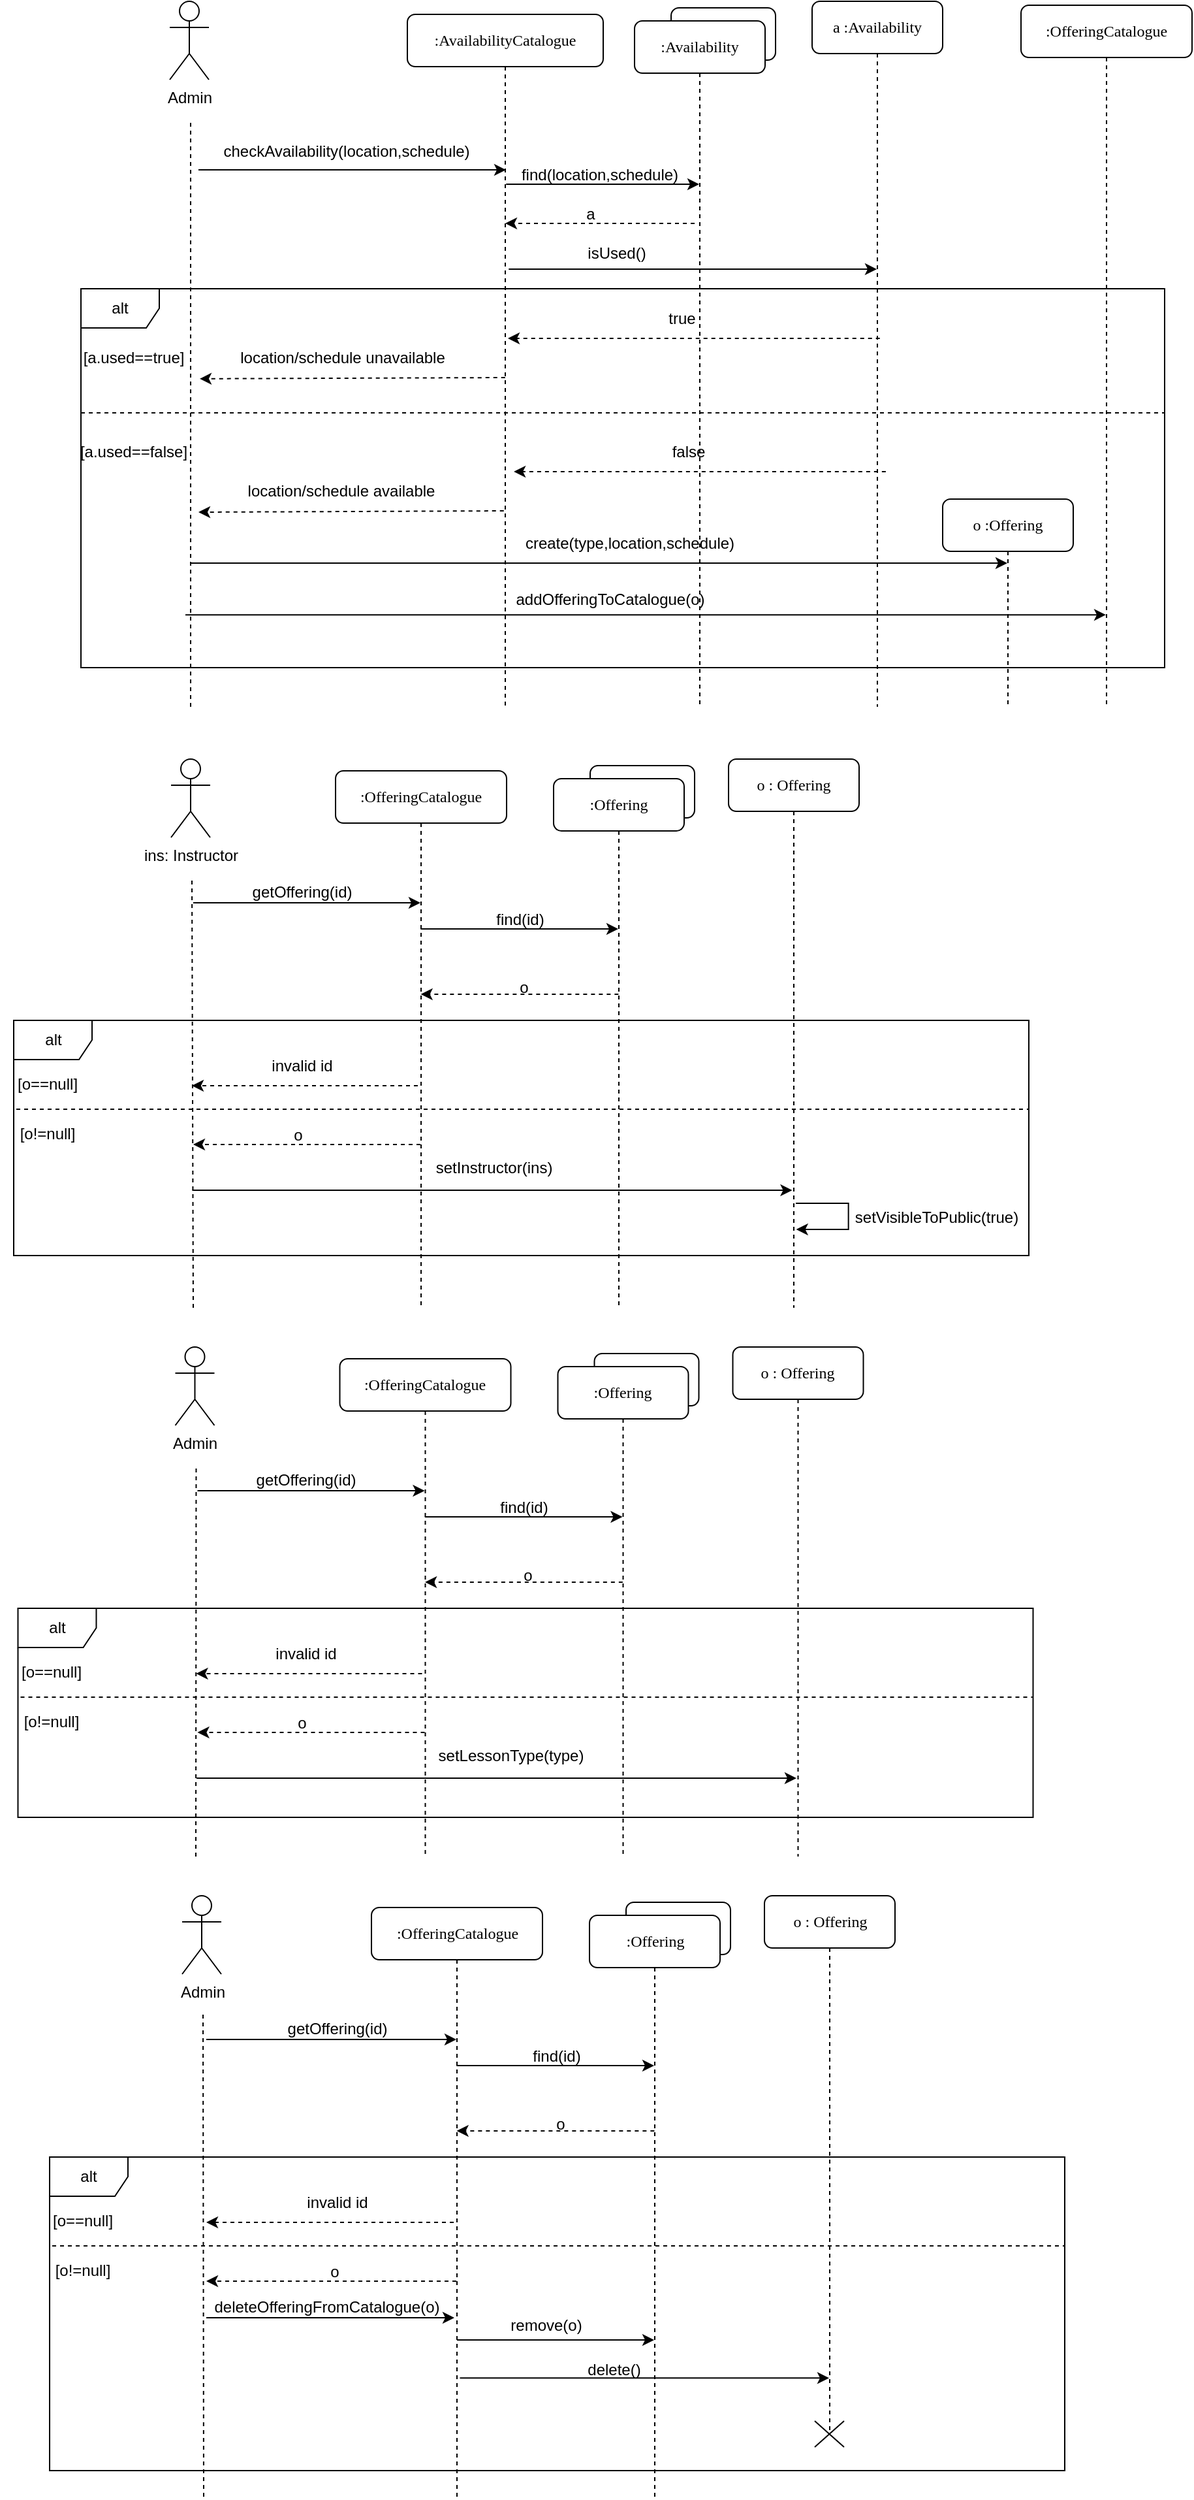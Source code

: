 <mxfile version="24.7.17">
  <diagram name="Page-1" id="13e1069c-82ec-6db2-03f1-153e76fe0fe0">
    <mxGraphModel dx="1195" dy="2403" grid="1" gridSize="10" guides="1" tooltips="1" connect="1" arrows="1" fold="1" page="1" pageScale="1" pageWidth="1100" pageHeight="850" background="none" math="0" shadow="0">
      <root>
        <mxCell id="0" />
        <mxCell id="1" parent="0" />
        <mxCell id="7baba1c4bc27f4b0-4" value=":AvailabilityCatalogue" style="shape=umlLifeline;perimeter=lifelinePerimeter;whiteSpace=wrap;html=1;container=1;collapsible=0;recursiveResize=0;outlineConnect=0;rounded=1;shadow=0;comic=0;labelBackgroundColor=none;strokeWidth=1;fontFamily=Verdana;fontSize=12;align=center;" parent="1" vertex="1">
          <mxGeometry x="364" y="-1666" width="150" height="530" as="geometry" />
        </mxCell>
        <mxCell id="giZi3sO-TTmVDWN61RLp-139" value="" style="endArrow=classic;html=1;rounded=0;" edge="1" parent="7baba1c4bc27f4b0-4">
          <mxGeometry width="50" height="50" relative="1" as="geometry">
            <mxPoint x="-160" y="119" as="sourcePoint" />
            <mxPoint x="75.5" y="119" as="targetPoint" />
          </mxGeometry>
        </mxCell>
        <mxCell id="giZi3sO-TTmVDWN61RLp-141" value="" style="endArrow=classic;html=1;rounded=0;" edge="1" parent="7baba1c4bc27f4b0-4" target="giZi3sO-TTmVDWN61RLp-132">
          <mxGeometry width="50" height="50" relative="1" as="geometry">
            <mxPoint x="75.63" y="130" as="sourcePoint" />
            <mxPoint x="230" y="130" as="targetPoint" />
          </mxGeometry>
        </mxCell>
        <mxCell id="giZi3sO-TTmVDWN61RLp-149" value="alt" style="shape=umlFrame;whiteSpace=wrap;html=1;pointerEvents=0;" vertex="1" parent="7baba1c4bc27f4b0-4">
          <mxGeometry x="-250" y="210" width="830" height="290" as="geometry" />
        </mxCell>
        <mxCell id="giZi3sO-TTmVDWN61RLp-150" value="[a.used==true]" style="text;html=1;align=center;verticalAlign=middle;resizable=0;points=[];autosize=1;strokeColor=none;fillColor=none;" vertex="1" parent="7baba1c4bc27f4b0-4">
          <mxGeometry x="-260" y="248" width="100" height="30" as="geometry" />
        </mxCell>
        <mxCell id="giZi3sO-TTmVDWN61RLp-153" value="" style="endArrow=classic;html=1;rounded=0;dashed=1;entryX=1.01;entryY=1.03;entryDx=0;entryDy=0;entryPerimeter=0;" edge="1" parent="7baba1c4bc27f4b0-4" target="giZi3sO-TTmVDWN61RLp-150">
          <mxGeometry width="50" height="50" relative="1" as="geometry">
            <mxPoint x="74.87" y="278" as="sourcePoint" />
            <mxPoint x="-160" y="280" as="targetPoint" />
          </mxGeometry>
        </mxCell>
        <mxCell id="giZi3sO-TTmVDWN61RLp-157" value="[a.used==false]" style="text;html=1;align=center;verticalAlign=middle;resizable=0;points=[];autosize=1;strokeColor=none;fillColor=none;" vertex="1" parent="7baba1c4bc27f4b0-4">
          <mxGeometry x="-265" y="320" width="110" height="30" as="geometry" />
        </mxCell>
        <mxCell id="giZi3sO-TTmVDWN61RLp-154" value="location/schedule unavailable" style="text;html=1;align=center;verticalAlign=middle;resizable=0;points=[];autosize=1;strokeColor=none;fillColor=none;" vertex="1" parent="7baba1c4bc27f4b0-4">
          <mxGeometry x="-140" y="248" width="180" height="30" as="geometry" />
        </mxCell>
        <mxCell id="giZi3sO-TTmVDWN61RLp-161" value="" style="endArrow=classic;html=1;rounded=0;dashed=1;entryX=1.01;entryY=1.03;entryDx=0;entryDy=0;entryPerimeter=0;" edge="1" parent="7baba1c4bc27f4b0-4">
          <mxGeometry width="50" height="50" relative="1" as="geometry">
            <mxPoint x="73.87" y="380" as="sourcePoint" />
            <mxPoint x="-160" y="381" as="targetPoint" />
          </mxGeometry>
        </mxCell>
        <mxCell id="giZi3sO-TTmVDWN61RLp-162" value="location/schedule available" style="text;html=1;align=center;verticalAlign=middle;resizable=0;points=[];autosize=1;strokeColor=none;fillColor=none;" vertex="1" parent="7baba1c4bc27f4b0-4">
          <mxGeometry x="-136" y="350" width="170" height="30" as="geometry" />
        </mxCell>
        <mxCell id="giZi3sO-TTmVDWN61RLp-165" value="" style="endArrow=classic;html=1;rounded=0;" edge="1" parent="7baba1c4bc27f4b0-4" target="giZi3sO-TTmVDWN61RLp-137">
          <mxGeometry width="50" height="50" relative="1" as="geometry">
            <mxPoint x="-170" y="459.573" as="sourcePoint" />
            <mxPoint x="492" y="459.57" as="targetPoint" />
          </mxGeometry>
        </mxCell>
        <mxCell id="giZi3sO-TTmVDWN61RLp-137" value=":OfferingCatalogue" style="shape=umlLifeline;perimeter=lifelinePerimeter;whiteSpace=wrap;html=1;container=1;collapsible=0;recursiveResize=0;outlineConnect=0;rounded=1;shadow=0;comic=0;labelBackgroundColor=none;strokeWidth=1;fontFamily=Verdana;fontSize=12;align=center;" vertex="1" parent="7baba1c4bc27f4b0-4">
          <mxGeometry x="470" y="-7" width="131" height="537" as="geometry" />
        </mxCell>
        <mxCell id="giZi3sO-TTmVDWN61RLp-136" value="o :Offering" style="shape=umlLifeline;perimeter=lifelinePerimeter;whiteSpace=wrap;html=1;container=1;collapsible=0;recursiveResize=0;outlineConnect=0;rounded=1;shadow=0;comic=0;labelBackgroundColor=none;strokeWidth=1;fontFamily=Verdana;fontSize=12;align=center;" vertex="1" parent="7baba1c4bc27f4b0-4">
          <mxGeometry x="410" y="371" width="100" height="159" as="geometry" />
        </mxCell>
        <mxCell id="Fx4KbVEXu6mlI82oyd68-8" value="" style="endArrow=none;dashed=1;html=1;rounded=0;" parent="1" source="Fx4KbVEXu6mlI82oyd68-10" edge="1">
          <mxGeometry width="50" height="50" relative="1" as="geometry">
            <mxPoint x="189" y="-1246" as="sourcePoint" />
            <mxPoint x="189" y="-1616" as="targetPoint" />
          </mxGeometry>
        </mxCell>
        <mxCell id="Fx4KbVEXu6mlI82oyd68-9" value="" style="endArrow=none;dashed=1;html=1;rounded=0;" parent="1" edge="1">
          <mxGeometry width="50" height="50" relative="1" as="geometry">
            <mxPoint x="198" y="-1136" as="sourcePoint" />
            <mxPoint x="198" y="-1586" as="targetPoint" />
          </mxGeometry>
        </mxCell>
        <mxCell id="Fx4KbVEXu6mlI82oyd68-10" value="Admin" style="shape=umlActor;verticalLabelPosition=bottom;verticalAlign=top;html=1;outlineConnect=0;" parent="1" vertex="1">
          <mxGeometry x="182" y="-1676" width="30" height="60" as="geometry" />
        </mxCell>
        <mxCell id="giZi3sO-TTmVDWN61RLp-113" value="" style="endArrow=none;dashed=1;html=1;rounded=0;" edge="1" parent="1">
          <mxGeometry width="50" height="50" relative="1" as="geometry">
            <mxPoint x="184" y="-1136" as="sourcePoint" />
            <mxPoint x="184" y="-1136" as="targetPoint" />
          </mxGeometry>
        </mxCell>
        <mxCell id="giZi3sO-TTmVDWN61RLp-133" value="a :Availability" style="shape=umlLifeline;perimeter=lifelinePerimeter;whiteSpace=wrap;html=1;container=1;collapsible=0;recursiveResize=0;outlineConnect=0;rounded=1;shadow=0;comic=0;labelBackgroundColor=none;strokeWidth=1;fontFamily=Verdana;fontSize=12;align=center;" vertex="1" parent="1">
          <mxGeometry x="674" y="-1676" width="100" height="540" as="geometry" />
        </mxCell>
        <mxCell id="giZi3sO-TTmVDWN61RLp-140" value="checkAvailability(location,schedule)" style="text;html=1;align=center;verticalAlign=middle;resizable=0;points=[];autosize=1;strokeColor=none;fillColor=none;" vertex="1" parent="1">
          <mxGeometry x="212" y="-1576" width="210" height="30" as="geometry" />
        </mxCell>
        <mxCell id="giZi3sO-TTmVDWN61RLp-142" value="find(location,schedule)" style="text;html=1;align=center;verticalAlign=middle;resizable=0;points=[];autosize=1;strokeColor=none;fillColor=none;" vertex="1" parent="1">
          <mxGeometry x="441" y="-1558" width="140" height="30" as="geometry" />
        </mxCell>
        <mxCell id="giZi3sO-TTmVDWN61RLp-143" value="" style="endArrow=classic;html=1;rounded=0;dashed=1;" edge="1" parent="1" target="7baba1c4bc27f4b0-4">
          <mxGeometry width="50" height="50" relative="1" as="geometry">
            <mxPoint x="584" y="-1506" as="sourcePoint" />
            <mxPoint x="352.5" y="-1506" as="targetPoint" />
          </mxGeometry>
        </mxCell>
        <mxCell id="giZi3sO-TTmVDWN61RLp-144" value="a" style="text;html=1;align=center;verticalAlign=middle;resizable=0;points=[];autosize=1;strokeColor=none;fillColor=none;" vertex="1" parent="1">
          <mxGeometry x="489" y="-1528" width="30" height="30" as="geometry" />
        </mxCell>
        <mxCell id="giZi3sO-TTmVDWN61RLp-146" value="isUsed()" style="text;html=1;align=center;verticalAlign=middle;resizable=0;points=[];autosize=1;strokeColor=none;fillColor=none;" vertex="1" parent="1">
          <mxGeometry x="489" y="-1498" width="70" height="30" as="geometry" />
        </mxCell>
        <mxCell id="giZi3sO-TTmVDWN61RLp-134" value="" style="rounded=1;whiteSpace=wrap;html=1;" vertex="1" parent="1">
          <mxGeometry x="566" y="-1671" width="80" height="40" as="geometry" />
        </mxCell>
        <mxCell id="giZi3sO-TTmVDWN61RLp-132" value=":Availability" style="shape=umlLifeline;perimeter=lifelinePerimeter;whiteSpace=wrap;html=1;container=1;collapsible=0;recursiveResize=0;outlineConnect=0;rounded=1;shadow=0;comic=0;labelBackgroundColor=none;strokeWidth=1;fontFamily=Verdana;fontSize=12;align=center;" vertex="1" parent="1">
          <mxGeometry x="538" y="-1661" width="100" height="525" as="geometry" />
        </mxCell>
        <mxCell id="giZi3sO-TTmVDWN61RLp-145" value="" style="endArrow=classic;html=1;rounded=0;" edge="1" parent="giZi3sO-TTmVDWN61RLp-132" target="giZi3sO-TTmVDWN61RLp-133">
          <mxGeometry width="50" height="50" relative="1" as="geometry">
            <mxPoint x="-96.37" y="190" as="sourcePoint" />
            <mxPoint x="118" y="190" as="targetPoint" />
          </mxGeometry>
        </mxCell>
        <mxCell id="giZi3sO-TTmVDWN61RLp-151" value="" style="endArrow=classic;html=1;rounded=0;dashed=1;" edge="1" parent="giZi3sO-TTmVDWN61RLp-132">
          <mxGeometry width="50" height="50" relative="1" as="geometry">
            <mxPoint x="187.87" y="243" as="sourcePoint" />
            <mxPoint x="-97.0" y="243" as="targetPoint" />
          </mxGeometry>
        </mxCell>
        <mxCell id="giZi3sO-TTmVDWN61RLp-152" value="true" style="text;html=1;align=center;verticalAlign=middle;resizable=0;points=[];autosize=1;strokeColor=none;fillColor=none;" vertex="1" parent="giZi3sO-TTmVDWN61RLp-132">
          <mxGeometry x="16" y="213" width="40" height="30" as="geometry" />
        </mxCell>
        <mxCell id="giZi3sO-TTmVDWN61RLp-159" value="" style="endArrow=classic;html=1;rounded=0;dashed=1;" edge="1" parent="giZi3sO-TTmVDWN61RLp-132">
          <mxGeometry width="50" height="50" relative="1" as="geometry">
            <mxPoint x="192.43" y="345" as="sourcePoint" />
            <mxPoint x="-92.44" y="345" as="targetPoint" />
          </mxGeometry>
        </mxCell>
        <mxCell id="giZi3sO-TTmVDWN61RLp-160" value="false" style="text;html=1;align=center;verticalAlign=middle;resizable=0;points=[];autosize=1;strokeColor=none;fillColor=none;" vertex="1" parent="giZi3sO-TTmVDWN61RLp-132">
          <mxGeometry x="15.56" y="315" width="50" height="30" as="geometry" />
        </mxCell>
        <mxCell id="giZi3sO-TTmVDWN61RLp-164" value="create(type,location,schedule)" style="text;html=1;align=center;verticalAlign=middle;resizable=0;points=[];autosize=1;strokeColor=none;fillColor=none;" vertex="1" parent="giZi3sO-TTmVDWN61RLp-132">
          <mxGeometry x="-94" y="385" width="180" height="30" as="geometry" />
        </mxCell>
        <mxCell id="giZi3sO-TTmVDWN61RLp-156" value="" style="line;strokeWidth=1;fillColor=none;align=left;verticalAlign=middle;spacingTop=-1;spacingLeft=3;spacingRight=3;rotatable=0;labelPosition=right;points=[];portConstraint=eastwest;strokeColor=inherit;dashed=1;" vertex="1" parent="1">
          <mxGeometry x="114" y="-1365" width="830" height="8" as="geometry" />
        </mxCell>
        <mxCell id="giZi3sO-TTmVDWN61RLp-163" value="" style="endArrow=classic;html=1;rounded=0;" edge="1" parent="1" target="giZi3sO-TTmVDWN61RLp-136">
          <mxGeometry width="50" height="50" relative="1" as="geometry">
            <mxPoint x="198" y="-1245.997" as="sourcePoint" />
            <mxPoint x="398" y="-1240.2" as="targetPoint" />
          </mxGeometry>
        </mxCell>
        <mxCell id="giZi3sO-TTmVDWN61RLp-166" value="addOfferingToCatalogue(o)" style="text;html=1;align=center;verticalAlign=middle;resizable=0;points=[];autosize=1;strokeColor=none;fillColor=none;" vertex="1" parent="1">
          <mxGeometry x="434" y="-1233" width="170" height="30" as="geometry" />
        </mxCell>
        <mxCell id="giZi3sO-TTmVDWN61RLp-180" value="" style="endArrow=none;dashed=1;html=1;rounded=0;" edge="1" parent="1" source="giZi3sO-TTmVDWN61RLp-182">
          <mxGeometry width="50" height="50" relative="1" as="geometry">
            <mxPoint x="190" y="-666" as="sourcePoint" />
            <mxPoint x="190" y="-1036" as="targetPoint" />
          </mxGeometry>
        </mxCell>
        <mxCell id="giZi3sO-TTmVDWN61RLp-181" value="" style="endArrow=none;dashed=1;html=1;rounded=0;" edge="1" parent="1">
          <mxGeometry width="50" height="50" relative="1" as="geometry">
            <mxPoint x="200" y="-676" as="sourcePoint" />
            <mxPoint x="199" y="-1006" as="targetPoint" />
          </mxGeometry>
        </mxCell>
        <mxCell id="giZi3sO-TTmVDWN61RLp-182" value="ins: Instructor" style="shape=umlActor;verticalLabelPosition=bottom;verticalAlign=top;html=1;outlineConnect=0;" vertex="1" parent="1">
          <mxGeometry x="183" y="-1096" width="30" height="60" as="geometry" />
        </mxCell>
        <mxCell id="giZi3sO-TTmVDWN61RLp-184" value="o : Offering" style="shape=umlLifeline;perimeter=lifelinePerimeter;whiteSpace=wrap;html=1;container=1;collapsible=0;recursiveResize=0;outlineConnect=0;rounded=1;shadow=0;comic=0;labelBackgroundColor=none;strokeWidth=1;fontFamily=Verdana;fontSize=12;align=center;" vertex="1" parent="1">
          <mxGeometry x="610" y="-1096" width="100" height="420" as="geometry" />
        </mxCell>
        <mxCell id="giZi3sO-TTmVDWN61RLp-178" value=":OfferingCatalogue" style="shape=umlLifeline;perimeter=lifelinePerimeter;whiteSpace=wrap;html=1;container=1;collapsible=0;recursiveResize=0;outlineConnect=0;rounded=1;shadow=0;comic=0;labelBackgroundColor=none;strokeWidth=1;fontFamily=Verdana;fontSize=12;align=center;" vertex="1" parent="1">
          <mxGeometry x="309" y="-1087" width="131" height="411" as="geometry" />
        </mxCell>
        <mxCell id="giZi3sO-TTmVDWN61RLp-203" value="getOffering(id)" style="text;html=1;align=center;verticalAlign=middle;resizable=0;points=[];autosize=1;strokeColor=none;fillColor=none;" vertex="1" parent="1">
          <mxGeometry x="232.5" y="-1009" width="100" height="30" as="geometry" />
        </mxCell>
        <mxCell id="giZi3sO-TTmVDWN61RLp-204" value="" style="endArrow=classic;html=1;rounded=0;" edge="1" parent="1" target="giZi3sO-TTmVDWN61RLp-178">
          <mxGeometry width="50" height="50" relative="1" as="geometry">
            <mxPoint x="200" y="-986" as="sourcePoint" />
            <mxPoint x="300" y="-1046" as="targetPoint" />
          </mxGeometry>
        </mxCell>
        <mxCell id="giZi3sO-TTmVDWN61RLp-206" value="find(id)" style="text;html=1;align=center;verticalAlign=middle;resizable=0;points=[];autosize=1;strokeColor=none;fillColor=none;" vertex="1" parent="1">
          <mxGeometry x="420" y="-988" width="60" height="30" as="geometry" />
        </mxCell>
        <mxCell id="giZi3sO-TTmVDWN61RLp-190" value="" style="rounded=1;whiteSpace=wrap;html=1;" vertex="1" parent="1">
          <mxGeometry x="504" y="-1091" width="80" height="40" as="geometry" />
        </mxCell>
        <mxCell id="giZi3sO-TTmVDWN61RLp-191" value=":Offering" style="shape=umlLifeline;perimeter=lifelinePerimeter;whiteSpace=wrap;html=1;container=1;collapsible=0;recursiveResize=0;outlineConnect=0;rounded=1;shadow=0;comic=0;labelBackgroundColor=none;strokeWidth=1;fontFamily=Verdana;fontSize=12;align=center;" vertex="1" parent="1">
          <mxGeometry x="476" y="-1081" width="100" height="405" as="geometry" />
        </mxCell>
        <mxCell id="giZi3sO-TTmVDWN61RLp-205" value="" style="endArrow=classic;html=1;rounded=0;" edge="1" parent="giZi3sO-TTmVDWN61RLp-191" target="giZi3sO-TTmVDWN61RLp-191">
          <mxGeometry width="50" height="50" relative="1" as="geometry">
            <mxPoint x="-101.87" y="115" as="sourcePoint" />
            <mxPoint x="44" y="115" as="targetPoint" />
          </mxGeometry>
        </mxCell>
        <mxCell id="giZi3sO-TTmVDWN61RLp-211" value="alt" style="shape=umlFrame;whiteSpace=wrap;html=1;pointerEvents=0;" vertex="1" parent="1">
          <mxGeometry x="62.5" y="-896" width="777.5" height="180" as="geometry" />
        </mxCell>
        <mxCell id="giZi3sO-TTmVDWN61RLp-212" value="[o==null]" style="text;html=1;align=center;verticalAlign=middle;resizable=0;points=[];autosize=1;strokeColor=none;fillColor=none;" vertex="1" parent="1">
          <mxGeometry x="52.5" y="-862" width="70" height="30" as="geometry" />
        </mxCell>
        <mxCell id="giZi3sO-TTmVDWN61RLp-213" value="" style="endArrow=classic;html=1;rounded=0;dashed=1;" edge="1" parent="1">
          <mxGeometry width="50" height="50" relative="1" as="geometry">
            <mxPoint x="525.68" y="-916" as="sourcePoint" />
            <mxPoint x="374.31" y="-916" as="targetPoint" />
          </mxGeometry>
        </mxCell>
        <mxCell id="giZi3sO-TTmVDWN61RLp-214" value="o" style="text;html=1;align=center;verticalAlign=middle;resizable=0;points=[];autosize=1;strokeColor=none;fillColor=none;" vertex="1" parent="1">
          <mxGeometry x="438" y="-936" width="30" height="30" as="geometry" />
        </mxCell>
        <mxCell id="giZi3sO-TTmVDWN61RLp-215" value="" style="endArrow=classic;html=1;rounded=0;dashed=1;" edge="1" parent="1">
          <mxGeometry width="50" height="50" relative="1" as="geometry">
            <mxPoint x="372" y="-846" as="sourcePoint" />
            <mxPoint x="199" y="-846" as="targetPoint" />
          </mxGeometry>
        </mxCell>
        <mxCell id="giZi3sO-TTmVDWN61RLp-216" value="invalid id" style="text;html=1;align=center;verticalAlign=middle;resizable=0;points=[];autosize=1;strokeColor=none;fillColor=none;" vertex="1" parent="1">
          <mxGeometry x="247.5" y="-876" width="70" height="30" as="geometry" />
        </mxCell>
        <mxCell id="giZi3sO-TTmVDWN61RLp-217" value="" style="line;strokeWidth=1;fillColor=none;align=left;verticalAlign=middle;spacingTop=-1;spacingLeft=3;spacingRight=3;rotatable=0;labelPosition=right;points=[];portConstraint=eastwest;strokeColor=inherit;dashed=1;" vertex="1" parent="1">
          <mxGeometry x="64.5" y="-832" width="775.5" height="8" as="geometry" />
        </mxCell>
        <mxCell id="giZi3sO-TTmVDWN61RLp-218" value="[o!=null]" style="text;html=1;align=center;verticalAlign=middle;resizable=0;points=[];autosize=1;strokeColor=none;fillColor=none;" vertex="1" parent="1">
          <mxGeometry x="52.5" y="-824" width="70" height="30" as="geometry" />
        </mxCell>
        <mxCell id="giZi3sO-TTmVDWN61RLp-219" value="" style="endArrow=classic;html=1;rounded=0;dashed=1;" edge="1" parent="1">
          <mxGeometry width="50" height="50" relative="1" as="geometry">
            <mxPoint x="374" y="-801" as="sourcePoint" />
            <mxPoint x="200" y="-801" as="targetPoint" />
          </mxGeometry>
        </mxCell>
        <mxCell id="giZi3sO-TTmVDWN61RLp-220" value="o" style="text;html=1;align=center;verticalAlign=middle;resizable=0;points=[];autosize=1;strokeColor=none;fillColor=none;" vertex="1" parent="1">
          <mxGeometry x="265" y="-823" width="30" height="30" as="geometry" />
        </mxCell>
        <mxCell id="giZi3sO-TTmVDWN61RLp-221" value="" style="endArrow=classic;html=1;rounded=0;" edge="1" parent="1">
          <mxGeometry width="50" height="50" relative="1" as="geometry">
            <mxPoint x="199.25" y="-766" as="sourcePoint" />
            <mxPoint x="658.75" y="-766" as="targetPoint" />
          </mxGeometry>
        </mxCell>
        <mxCell id="giZi3sO-TTmVDWN61RLp-222" value="setInstructor(ins)" style="text;html=1;align=center;verticalAlign=middle;resizable=0;points=[];autosize=1;strokeColor=none;fillColor=none;" vertex="1" parent="1">
          <mxGeometry x="375" y="-798" width="110" height="30" as="geometry" />
        </mxCell>
        <mxCell id="giZi3sO-TTmVDWN61RLp-224" value="" style="endArrow=classic;html=1;rounded=0;" edge="1" parent="1">
          <mxGeometry width="50" height="50" relative="1" as="geometry">
            <mxPoint x="661.497" y="-756" as="sourcePoint" />
            <mxPoint x="661.83" y="-736" as="targetPoint" />
            <Array as="points">
              <mxPoint x="701.83" y="-756" />
              <mxPoint x="701.83" y="-736" />
            </Array>
          </mxGeometry>
        </mxCell>
        <mxCell id="giZi3sO-TTmVDWN61RLp-225" value="setVisibleToPublic(true)" style="text;html=1;align=center;verticalAlign=middle;resizable=0;points=[];autosize=1;strokeColor=none;fillColor=none;" vertex="1" parent="1">
          <mxGeometry x="693.5" y="-760" width="150" height="30" as="geometry" />
        </mxCell>
        <mxCell id="giZi3sO-TTmVDWN61RLp-229" value="" style="endArrow=none;dashed=1;html=1;rounded=0;" edge="1" parent="1" source="giZi3sO-TTmVDWN61RLp-231">
          <mxGeometry width="50" height="50" relative="1" as="geometry">
            <mxPoint x="193.25" y="-216" as="sourcePoint" />
            <mxPoint x="193.25" y="-586" as="targetPoint" />
          </mxGeometry>
        </mxCell>
        <mxCell id="giZi3sO-TTmVDWN61RLp-230" value="" style="endArrow=none;dashed=1;html=1;rounded=0;" edge="1" parent="1">
          <mxGeometry width="50" height="50" relative="1" as="geometry">
            <mxPoint x="202" y="-256" as="sourcePoint" />
            <mxPoint x="202.25" y="-556" as="targetPoint" />
          </mxGeometry>
        </mxCell>
        <mxCell id="giZi3sO-TTmVDWN61RLp-231" value="Admin" style="shape=umlActor;verticalLabelPosition=bottom;verticalAlign=top;html=1;outlineConnect=0;" vertex="1" parent="1">
          <mxGeometry x="186.25" y="-646" width="30" height="60" as="geometry" />
        </mxCell>
        <mxCell id="giZi3sO-TTmVDWN61RLp-232" value="o : Offering" style="shape=umlLifeline;perimeter=lifelinePerimeter;whiteSpace=wrap;html=1;container=1;collapsible=0;recursiveResize=0;outlineConnect=0;rounded=1;shadow=0;comic=0;labelBackgroundColor=none;strokeWidth=1;fontFamily=Verdana;fontSize=12;align=center;" vertex="1" parent="1">
          <mxGeometry x="613.25" y="-646" width="100" height="390" as="geometry" />
        </mxCell>
        <mxCell id="giZi3sO-TTmVDWN61RLp-233" value=":OfferingCatalogue" style="shape=umlLifeline;perimeter=lifelinePerimeter;whiteSpace=wrap;html=1;container=1;collapsible=0;recursiveResize=0;outlineConnect=0;rounded=1;shadow=0;comic=0;labelBackgroundColor=none;strokeWidth=1;fontFamily=Verdana;fontSize=12;align=center;" vertex="1" parent="1">
          <mxGeometry x="312.25" y="-637" width="131" height="381" as="geometry" />
        </mxCell>
        <mxCell id="giZi3sO-TTmVDWN61RLp-234" value="getOffering(id)" style="text;html=1;align=center;verticalAlign=middle;resizable=0;points=[];autosize=1;strokeColor=none;fillColor=none;" vertex="1" parent="1">
          <mxGeometry x="235.75" y="-559" width="100" height="30" as="geometry" />
        </mxCell>
        <mxCell id="giZi3sO-TTmVDWN61RLp-235" value="" style="endArrow=classic;html=1;rounded=0;" edge="1" parent="1" target="giZi3sO-TTmVDWN61RLp-233">
          <mxGeometry width="50" height="50" relative="1" as="geometry">
            <mxPoint x="203.25" y="-536" as="sourcePoint" />
            <mxPoint x="303.25" y="-596" as="targetPoint" />
          </mxGeometry>
        </mxCell>
        <mxCell id="giZi3sO-TTmVDWN61RLp-236" value="find(id)" style="text;html=1;align=center;verticalAlign=middle;resizable=0;points=[];autosize=1;strokeColor=none;fillColor=none;" vertex="1" parent="1">
          <mxGeometry x="423.25" y="-538" width="60" height="30" as="geometry" />
        </mxCell>
        <mxCell id="giZi3sO-TTmVDWN61RLp-237" value="" style="rounded=1;whiteSpace=wrap;html=1;" vertex="1" parent="1">
          <mxGeometry x="507.25" y="-641" width="80" height="40" as="geometry" />
        </mxCell>
        <mxCell id="giZi3sO-TTmVDWN61RLp-238" value=":Offering" style="shape=umlLifeline;perimeter=lifelinePerimeter;whiteSpace=wrap;html=1;container=1;collapsible=0;recursiveResize=0;outlineConnect=0;rounded=1;shadow=0;comic=0;labelBackgroundColor=none;strokeWidth=1;fontFamily=Verdana;fontSize=12;align=center;" vertex="1" parent="1">
          <mxGeometry x="479.25" y="-631" width="100" height="375" as="geometry" />
        </mxCell>
        <mxCell id="giZi3sO-TTmVDWN61RLp-239" value="" style="endArrow=classic;html=1;rounded=0;" edge="1" parent="giZi3sO-TTmVDWN61RLp-238" target="giZi3sO-TTmVDWN61RLp-238">
          <mxGeometry width="50" height="50" relative="1" as="geometry">
            <mxPoint x="-101.87" y="115" as="sourcePoint" />
            <mxPoint x="44" y="115" as="targetPoint" />
          </mxGeometry>
        </mxCell>
        <mxCell id="giZi3sO-TTmVDWN61RLp-240" value="alt" style="shape=umlFrame;whiteSpace=wrap;html=1;pointerEvents=0;" vertex="1" parent="1">
          <mxGeometry x="65.75" y="-446" width="777.5" height="160" as="geometry" />
        </mxCell>
        <mxCell id="giZi3sO-TTmVDWN61RLp-241" value="[o==null]" style="text;html=1;align=center;verticalAlign=middle;resizable=0;points=[];autosize=1;strokeColor=none;fillColor=none;" vertex="1" parent="1">
          <mxGeometry x="55.75" y="-412" width="70" height="30" as="geometry" />
        </mxCell>
        <mxCell id="giZi3sO-TTmVDWN61RLp-242" value="" style="endArrow=classic;html=1;rounded=0;dashed=1;" edge="1" parent="1">
          <mxGeometry width="50" height="50" relative="1" as="geometry">
            <mxPoint x="528.93" y="-466" as="sourcePoint" />
            <mxPoint x="377.56" y="-466" as="targetPoint" />
          </mxGeometry>
        </mxCell>
        <mxCell id="giZi3sO-TTmVDWN61RLp-243" value="o" style="text;html=1;align=center;verticalAlign=middle;resizable=0;points=[];autosize=1;strokeColor=none;fillColor=none;" vertex="1" parent="1">
          <mxGeometry x="441.25" y="-486" width="30" height="30" as="geometry" />
        </mxCell>
        <mxCell id="giZi3sO-TTmVDWN61RLp-244" value="" style="endArrow=classic;html=1;rounded=0;dashed=1;" edge="1" parent="1">
          <mxGeometry width="50" height="50" relative="1" as="geometry">
            <mxPoint x="375.25" y="-396" as="sourcePoint" />
            <mxPoint x="202.25" y="-396" as="targetPoint" />
          </mxGeometry>
        </mxCell>
        <mxCell id="giZi3sO-TTmVDWN61RLp-245" value="invalid id" style="text;html=1;align=center;verticalAlign=middle;resizable=0;points=[];autosize=1;strokeColor=none;fillColor=none;" vertex="1" parent="1">
          <mxGeometry x="250.75" y="-426" width="70" height="30" as="geometry" />
        </mxCell>
        <mxCell id="giZi3sO-TTmVDWN61RLp-246" value="" style="line;strokeWidth=1;fillColor=none;align=left;verticalAlign=middle;spacingTop=-1;spacingLeft=3;spacingRight=3;rotatable=0;labelPosition=right;points=[];portConstraint=eastwest;strokeColor=inherit;dashed=1;" vertex="1" parent="1">
          <mxGeometry x="67.75" y="-382" width="775.5" height="8" as="geometry" />
        </mxCell>
        <mxCell id="giZi3sO-TTmVDWN61RLp-247" value="[o!=null]" style="text;html=1;align=center;verticalAlign=middle;resizable=0;points=[];autosize=1;strokeColor=none;fillColor=none;" vertex="1" parent="1">
          <mxGeometry x="55.75" y="-374" width="70" height="30" as="geometry" />
        </mxCell>
        <mxCell id="giZi3sO-TTmVDWN61RLp-248" value="" style="endArrow=classic;html=1;rounded=0;dashed=1;" edge="1" parent="1">
          <mxGeometry width="50" height="50" relative="1" as="geometry">
            <mxPoint x="377.25" y="-351" as="sourcePoint" />
            <mxPoint x="203.25" y="-351" as="targetPoint" />
          </mxGeometry>
        </mxCell>
        <mxCell id="giZi3sO-TTmVDWN61RLp-249" value="o" style="text;html=1;align=center;verticalAlign=middle;resizable=0;points=[];autosize=1;strokeColor=none;fillColor=none;" vertex="1" parent="1">
          <mxGeometry x="268.25" y="-373" width="30" height="30" as="geometry" />
        </mxCell>
        <mxCell id="giZi3sO-TTmVDWN61RLp-250" value="" style="endArrow=classic;html=1;rounded=0;" edge="1" parent="1">
          <mxGeometry width="50" height="50" relative="1" as="geometry">
            <mxPoint x="202.5" y="-316" as="sourcePoint" />
            <mxPoint x="662" y="-316" as="targetPoint" />
          </mxGeometry>
        </mxCell>
        <mxCell id="giZi3sO-TTmVDWN61RLp-251" value="setLessonType(type)" style="text;html=1;align=center;verticalAlign=middle;resizable=0;points=[];autosize=1;strokeColor=none;fillColor=none;" vertex="1" parent="1">
          <mxGeometry x="378" y="-348" width="130" height="30" as="geometry" />
        </mxCell>
        <mxCell id="giZi3sO-TTmVDWN61RLp-255" value="" style="endArrow=none;dashed=1;html=1;rounded=0;" edge="1" parent="1" source="giZi3sO-TTmVDWN61RLp-257">
          <mxGeometry width="50" height="50" relative="1" as="geometry">
            <mxPoint x="217.5" y="204" as="sourcePoint" />
            <mxPoint x="217.5" y="-166" as="targetPoint" />
          </mxGeometry>
        </mxCell>
        <mxCell id="giZi3sO-TTmVDWN61RLp-256" value="" style="endArrow=none;dashed=1;html=1;rounded=0;" edge="1" parent="1">
          <mxGeometry width="50" height="50" relative="1" as="geometry">
            <mxPoint x="208" y="234" as="sourcePoint" />
            <mxPoint x="207.5" y="-136" as="targetPoint" />
          </mxGeometry>
        </mxCell>
        <mxCell id="giZi3sO-TTmVDWN61RLp-257" value="Admin" style="shape=umlActor;verticalLabelPosition=bottom;verticalAlign=top;html=1;outlineConnect=0;" vertex="1" parent="1">
          <mxGeometry x="191.5" y="-226" width="30" height="60" as="geometry" />
        </mxCell>
        <mxCell id="giZi3sO-TTmVDWN61RLp-258" value="o : Offering" style="shape=umlLifeline;perimeter=lifelinePerimeter;whiteSpace=wrap;html=1;container=1;collapsible=0;recursiveResize=0;outlineConnect=0;rounded=1;shadow=0;comic=0;labelBackgroundColor=none;strokeWidth=1;fontFamily=Verdana;fontSize=12;align=center;" vertex="1" parent="1">
          <mxGeometry x="637.5" y="-226" width="100" height="410" as="geometry" />
        </mxCell>
        <mxCell id="giZi3sO-TTmVDWN61RLp-259" value=":OfferingCatalogue" style="shape=umlLifeline;perimeter=lifelinePerimeter;whiteSpace=wrap;html=1;container=1;collapsible=0;recursiveResize=0;outlineConnect=0;rounded=1;shadow=0;comic=0;labelBackgroundColor=none;strokeWidth=1;fontFamily=Verdana;fontSize=12;align=center;" vertex="1" parent="1">
          <mxGeometry x="336.5" y="-217" width="131" height="451" as="geometry" />
        </mxCell>
        <mxCell id="giZi3sO-TTmVDWN61RLp-260" value="getOffering(id)" style="text;html=1;align=center;verticalAlign=middle;resizable=0;points=[];autosize=1;strokeColor=none;fillColor=none;" vertex="1" parent="1">
          <mxGeometry x="260" y="-139" width="100" height="30" as="geometry" />
        </mxCell>
        <mxCell id="giZi3sO-TTmVDWN61RLp-261" value="" style="endArrow=classic;html=1;rounded=0;" edge="1" parent="1" target="giZi3sO-TTmVDWN61RLp-259">
          <mxGeometry width="50" height="50" relative="1" as="geometry">
            <mxPoint x="210" y="-116" as="sourcePoint" />
            <mxPoint x="327.5" y="-176" as="targetPoint" />
          </mxGeometry>
        </mxCell>
        <mxCell id="giZi3sO-TTmVDWN61RLp-262" value="find(id)" style="text;html=1;align=center;verticalAlign=middle;resizable=0;points=[];autosize=1;strokeColor=none;fillColor=none;" vertex="1" parent="1">
          <mxGeometry x="447.5" y="-118" width="60" height="30" as="geometry" />
        </mxCell>
        <mxCell id="giZi3sO-TTmVDWN61RLp-263" value="" style="rounded=1;whiteSpace=wrap;html=1;" vertex="1" parent="1">
          <mxGeometry x="531.5" y="-221" width="80" height="40" as="geometry" />
        </mxCell>
        <mxCell id="giZi3sO-TTmVDWN61RLp-264" value=":Offering" style="shape=umlLifeline;perimeter=lifelinePerimeter;whiteSpace=wrap;html=1;container=1;collapsible=0;recursiveResize=0;outlineConnect=0;rounded=1;shadow=0;comic=0;labelBackgroundColor=none;strokeWidth=1;fontFamily=Verdana;fontSize=12;align=center;" vertex="1" parent="1">
          <mxGeometry x="503.5" y="-211" width="100" height="445" as="geometry" />
        </mxCell>
        <mxCell id="giZi3sO-TTmVDWN61RLp-265" value="" style="endArrow=classic;html=1;rounded=0;" edge="1" parent="giZi3sO-TTmVDWN61RLp-264" target="giZi3sO-TTmVDWN61RLp-264">
          <mxGeometry width="50" height="50" relative="1" as="geometry">
            <mxPoint x="-101.87" y="115" as="sourcePoint" />
            <mxPoint x="44" y="115" as="targetPoint" />
          </mxGeometry>
        </mxCell>
        <mxCell id="giZi3sO-TTmVDWN61RLp-266" value="alt" style="shape=umlFrame;whiteSpace=wrap;html=1;pointerEvents=0;" vertex="1" parent="1">
          <mxGeometry x="90" y="-26" width="777.5" height="240" as="geometry" />
        </mxCell>
        <mxCell id="giZi3sO-TTmVDWN61RLp-267" value="[o==null]" style="text;html=1;align=center;verticalAlign=middle;resizable=0;points=[];autosize=1;strokeColor=none;fillColor=none;" vertex="1" parent="1">
          <mxGeometry x="80" y="8" width="70" height="30" as="geometry" />
        </mxCell>
        <mxCell id="giZi3sO-TTmVDWN61RLp-268" value="" style="endArrow=classic;html=1;rounded=0;dashed=1;" edge="1" parent="1">
          <mxGeometry width="50" height="50" relative="1" as="geometry">
            <mxPoint x="553.18" y="-46" as="sourcePoint" />
            <mxPoint x="401.81" y="-46" as="targetPoint" />
          </mxGeometry>
        </mxCell>
        <mxCell id="giZi3sO-TTmVDWN61RLp-269" value="o" style="text;html=1;align=center;verticalAlign=middle;resizable=0;points=[];autosize=1;strokeColor=none;fillColor=none;" vertex="1" parent="1">
          <mxGeometry x="465.5" y="-66" width="30" height="30" as="geometry" />
        </mxCell>
        <mxCell id="giZi3sO-TTmVDWN61RLp-270" value="" style="endArrow=classic;html=1;rounded=0;dashed=1;" edge="1" parent="1">
          <mxGeometry width="50" height="50" relative="1" as="geometry">
            <mxPoint x="399.5" y="24" as="sourcePoint" />
            <mxPoint x="210" y="24" as="targetPoint" />
          </mxGeometry>
        </mxCell>
        <mxCell id="giZi3sO-TTmVDWN61RLp-271" value="invalid id" style="text;html=1;align=center;verticalAlign=middle;resizable=0;points=[];autosize=1;strokeColor=none;fillColor=none;" vertex="1" parent="1">
          <mxGeometry x="275" y="-6" width="70" height="30" as="geometry" />
        </mxCell>
        <mxCell id="giZi3sO-TTmVDWN61RLp-272" value="" style="line;strokeWidth=1;fillColor=none;align=left;verticalAlign=middle;spacingTop=-1;spacingLeft=3;spacingRight=3;rotatable=0;labelPosition=right;points=[];portConstraint=eastwest;strokeColor=inherit;dashed=1;" vertex="1" parent="1">
          <mxGeometry x="92" y="38" width="775.5" height="8" as="geometry" />
        </mxCell>
        <mxCell id="giZi3sO-TTmVDWN61RLp-273" value="[o!=null]" style="text;html=1;align=center;verticalAlign=middle;resizable=0;points=[];autosize=1;strokeColor=none;fillColor=none;" vertex="1" parent="1">
          <mxGeometry x="80" y="46" width="70" height="30" as="geometry" />
        </mxCell>
        <mxCell id="giZi3sO-TTmVDWN61RLp-274" value="" style="endArrow=classic;html=1;rounded=0;dashed=1;" edge="1" parent="1">
          <mxGeometry width="50" height="50" relative="1" as="geometry">
            <mxPoint x="401.5" y="69" as="sourcePoint" />
            <mxPoint x="210" y="69" as="targetPoint" />
          </mxGeometry>
        </mxCell>
        <mxCell id="giZi3sO-TTmVDWN61RLp-275" value="o" style="text;html=1;align=center;verticalAlign=middle;resizable=0;points=[];autosize=1;strokeColor=none;fillColor=none;" vertex="1" parent="1">
          <mxGeometry x="292.5" y="47" width="30" height="30" as="geometry" />
        </mxCell>
        <mxCell id="giZi3sO-TTmVDWN61RLp-276" value="" style="endArrow=classic;html=1;rounded=0;" edge="1" parent="1">
          <mxGeometry width="50" height="50" relative="1" as="geometry">
            <mxPoint x="210" y="97" as="sourcePoint" />
            <mxPoint x="400" y="97" as="targetPoint" />
          </mxGeometry>
        </mxCell>
        <mxCell id="giZi3sO-TTmVDWN61RLp-278" value="deleteOfferingFromCatalogue(o)" style="text;html=1;align=center;verticalAlign=middle;resizable=0;points=[];autosize=1;strokeColor=none;fillColor=none;" vertex="1" parent="1">
          <mxGeometry x="202" y="74" width="200" height="30" as="geometry" />
        </mxCell>
        <mxCell id="giZi3sO-TTmVDWN61RLp-279" value="" style="shape=mxgraph.sysml.x;" vertex="1" parent="1">
          <mxGeometry x="676" y="176" width="22.5" height="20" as="geometry" />
        </mxCell>
        <mxCell id="giZi3sO-TTmVDWN61RLp-280" value="" style="endArrow=classic;html=1;rounded=0;" edge="1" parent="1" target="giZi3sO-TTmVDWN61RLp-264">
          <mxGeometry width="50" height="50" relative="1" as="geometry">
            <mxPoint x="402" y="114" as="sourcePoint" />
            <mxPoint x="452" y="64" as="targetPoint" />
          </mxGeometry>
        </mxCell>
        <mxCell id="giZi3sO-TTmVDWN61RLp-281" value="remove(o)" style="text;html=1;align=center;verticalAlign=middle;resizable=0;points=[];autosize=1;strokeColor=none;fillColor=none;" vertex="1" parent="1">
          <mxGeometry x="430" y="88" width="80" height="30" as="geometry" />
        </mxCell>
        <mxCell id="giZi3sO-TTmVDWN61RLp-282" value="" style="endArrow=classic;html=1;rounded=0;" edge="1" parent="1" target="giZi3sO-TTmVDWN61RLp-258">
          <mxGeometry width="50" height="50" relative="1" as="geometry">
            <mxPoint x="404.25" y="143.13" as="sourcePoint" />
            <mxPoint x="555.25" y="143.13" as="targetPoint" />
          </mxGeometry>
        </mxCell>
        <mxCell id="giZi3sO-TTmVDWN61RLp-283" value="delete()" style="text;html=1;align=center;verticalAlign=middle;resizable=0;points=[];autosize=1;strokeColor=none;fillColor=none;" vertex="1" parent="1">
          <mxGeometry x="492" y="122" width="60" height="30" as="geometry" />
        </mxCell>
      </root>
    </mxGraphModel>
  </diagram>
</mxfile>
